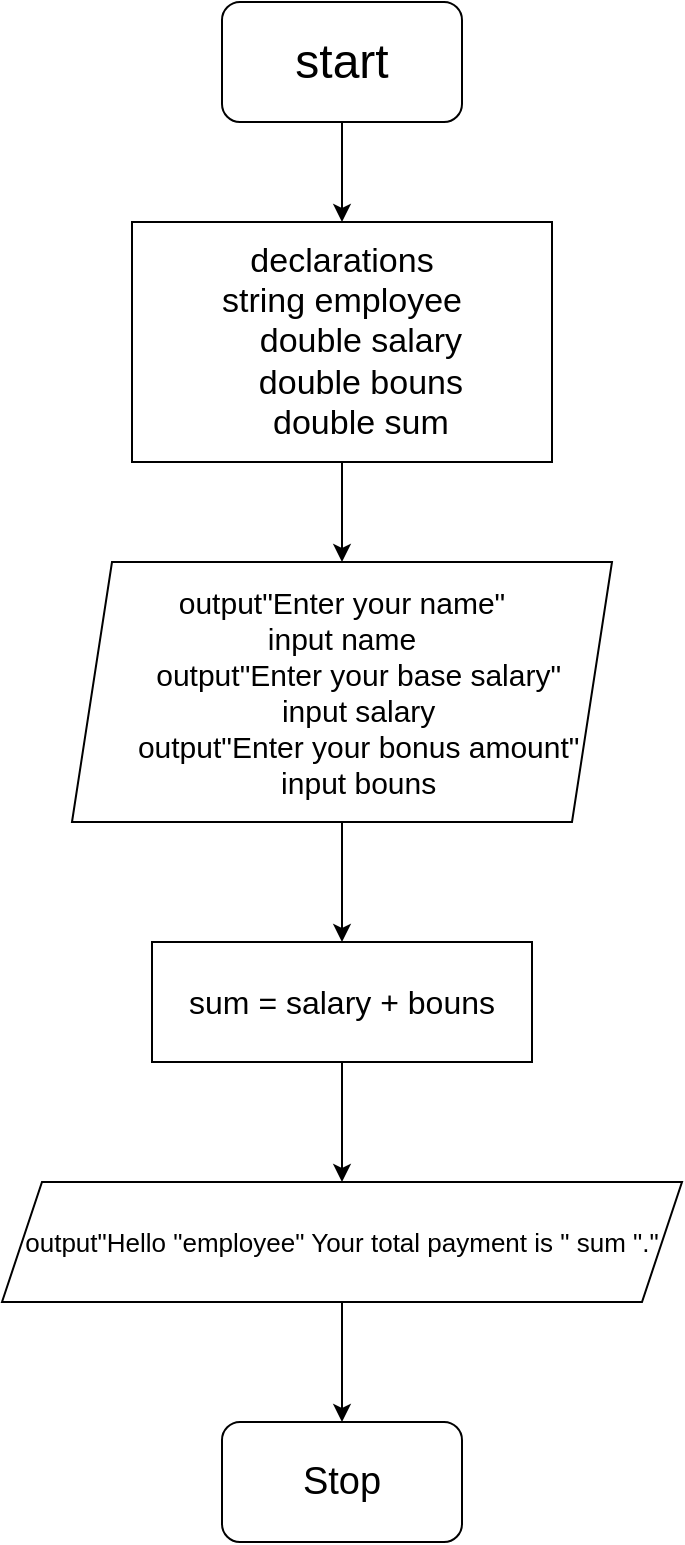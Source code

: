 <mxfile version="21.7.5" type="device">
  <diagram id="C5RBs43oDa-KdzZeNtuy" name="Page-1">
    <mxGraphModel dx="1761" dy="508" grid="1" gridSize="10" guides="1" tooltips="1" connect="1" arrows="1" fold="1" page="1" pageScale="1" pageWidth="827" pageHeight="1169" math="0" shadow="0">
      <root>
        <mxCell id="WIyWlLk6GJQsqaUBKTNV-0" />
        <mxCell id="WIyWlLk6GJQsqaUBKTNV-1" parent="WIyWlLk6GJQsqaUBKTNV-0" />
        <mxCell id="OA1qvTfWr_IC2GuMw6vp-3" value="" style="edgeStyle=orthogonalEdgeStyle;rounded=0;orthogonalLoop=1;jettySize=auto;html=1;" edge="1" parent="WIyWlLk6GJQsqaUBKTNV-1" source="OA1qvTfWr_IC2GuMw6vp-0" target="OA1qvTfWr_IC2GuMw6vp-2">
          <mxGeometry relative="1" as="geometry" />
        </mxCell>
        <mxCell id="OA1qvTfWr_IC2GuMw6vp-0" value="&lt;font style=&quot;font-size: 24px;&quot;&gt;start&lt;/font&gt;" style="rounded=1;whiteSpace=wrap;html=1;" vertex="1" parent="WIyWlLk6GJQsqaUBKTNV-1">
          <mxGeometry x="100" y="10" width="120" height="60" as="geometry" />
        </mxCell>
        <mxCell id="OA1qvTfWr_IC2GuMw6vp-5" style="edgeStyle=orthogonalEdgeStyle;rounded=0;orthogonalLoop=1;jettySize=auto;html=1;" edge="1" parent="WIyWlLk6GJQsqaUBKTNV-1" source="OA1qvTfWr_IC2GuMw6vp-2" target="OA1qvTfWr_IC2GuMw6vp-4">
          <mxGeometry relative="1" as="geometry" />
        </mxCell>
        <mxCell id="OA1qvTfWr_IC2GuMw6vp-2" value="&lt;div style=&quot;font-size: 17px;&quot;&gt;&lt;font style=&quot;font-size: 17px;&quot;&gt;declarations&lt;/font&gt;&lt;/div&gt;&lt;div style=&quot;font-size: 17px;&quot;&gt;&lt;font style=&quot;font-size: 17px;&quot;&gt;string employee&lt;span style=&quot;&quot;&gt;&lt;/span&gt;&lt;/font&gt;&lt;/div&gt;&lt;div style=&quot;font-size: 17px;&quot;&gt;&lt;span style=&quot;&quot;&gt;&lt;font style=&quot;font-size: 17px;&quot;&gt;&lt;span style=&quot;&quot;&gt;&lt;span style=&quot;white-space: pre;&quot;&gt;&amp;nbsp;&amp;nbsp;&amp;nbsp;&amp;nbsp;&lt;/span&gt;&lt;/span&gt;double salary&lt;/font&gt;&lt;/span&gt;&lt;/div&gt;&lt;div style=&quot;font-size: 17px;&quot;&gt;&lt;span style=&quot;&quot;&gt;&lt;font style=&quot;font-size: 17px;&quot;&gt;&lt;span style=&quot;&quot;&gt;&lt;span style=&quot;white-space: pre;&quot;&gt;&amp;nbsp;&amp;nbsp;&amp;nbsp;&amp;nbsp;&lt;/span&gt;&lt;/span&gt;double bouns&lt;/font&gt;&lt;/span&gt;&lt;/div&gt;&lt;div style=&quot;font-size: 17px;&quot;&gt;&lt;font style=&quot;font-size: 17px;&quot;&gt;&lt;span style=&quot;white-space: pre;&quot;&gt;&amp;nbsp;&amp;nbsp;&amp;nbsp;&amp;nbsp;&lt;/span&gt;double sum&lt;/font&gt;&lt;/div&gt;" style="rounded=0;whiteSpace=wrap;html=1;" vertex="1" parent="WIyWlLk6GJQsqaUBKTNV-1">
          <mxGeometry x="55" y="120" width="210" height="120" as="geometry" />
        </mxCell>
        <mxCell id="OA1qvTfWr_IC2GuMw6vp-7" style="edgeStyle=orthogonalEdgeStyle;rounded=0;orthogonalLoop=1;jettySize=auto;html=1;entryX=0.5;entryY=0;entryDx=0;entryDy=0;" edge="1" parent="WIyWlLk6GJQsqaUBKTNV-1" source="OA1qvTfWr_IC2GuMw6vp-4" target="OA1qvTfWr_IC2GuMw6vp-6">
          <mxGeometry relative="1" as="geometry" />
        </mxCell>
        <mxCell id="OA1qvTfWr_IC2GuMw6vp-4" value="&lt;div style=&quot;font-size: 15px;&quot;&gt;&lt;font style=&quot;font-size: 15px;&quot;&gt;output&quot;Enter your name&quot;&lt;/font&gt;&lt;/div&gt;&lt;div style=&quot;font-size: 15px;&quot;&gt;&lt;font style=&quot;font-size: 15px;&quot;&gt;input name&lt;span style=&quot;&quot;&gt;&lt;/span&gt;&lt;/font&gt;&lt;/div&gt;&lt;div style=&quot;font-size: 15px;&quot;&gt;&lt;span style=&quot;&quot;&gt;&lt;font style=&quot;font-size: 15px;&quot;&gt;&lt;span style=&quot;&quot;&gt;&lt;span style=&quot;white-space: pre;&quot;&gt;&amp;nbsp;&amp;nbsp;&amp;nbsp;&amp;nbsp;&lt;/span&gt;&lt;/span&gt;output&quot;Enter your base salary&quot;&lt;/font&gt;&lt;/span&gt;&lt;/div&gt;&lt;div style=&quot;font-size: 15px;&quot;&gt;&lt;span style=&quot;&quot;&gt;&lt;font style=&quot;font-size: 15px;&quot;&gt;&lt;span style=&quot;&quot;&gt;&lt;span style=&quot;white-space: pre;&quot;&gt;&amp;nbsp;&amp;nbsp;&amp;nbsp;&amp;nbsp;&lt;/span&gt;&lt;/span&gt;input salary&lt;/font&gt;&lt;/span&gt;&lt;/div&gt;&lt;div style=&quot;font-size: 15px;&quot;&gt;&lt;span style=&quot;&quot;&gt;&lt;font style=&quot;font-size: 15px;&quot;&gt;&lt;span style=&quot;&quot;&gt;&lt;span style=&quot;white-space: pre;&quot;&gt;&amp;nbsp;&amp;nbsp;&amp;nbsp;&amp;nbsp;&lt;/span&gt;&lt;/span&gt;output&quot;Enter your bonus amount&quot;&lt;/font&gt;&lt;/span&gt;&lt;/div&gt;&lt;div style=&quot;font-size: 15px;&quot;&gt;&lt;font style=&quot;font-size: 15px;&quot;&gt;&lt;span style=&quot;white-space: pre;&quot;&gt;&amp;nbsp;&amp;nbsp;&amp;nbsp;&amp;nbsp;&lt;/span&gt;input bouns&lt;/font&gt;&lt;/div&gt;" style="shape=parallelogram;perimeter=parallelogramPerimeter;whiteSpace=wrap;html=1;fixedSize=1;" vertex="1" parent="WIyWlLk6GJQsqaUBKTNV-1">
          <mxGeometry x="25" y="290" width="270" height="130" as="geometry" />
        </mxCell>
        <mxCell id="OA1qvTfWr_IC2GuMw6vp-9" style="edgeStyle=orthogonalEdgeStyle;rounded=0;orthogonalLoop=1;jettySize=auto;html=1;" edge="1" parent="WIyWlLk6GJQsqaUBKTNV-1" source="OA1qvTfWr_IC2GuMw6vp-6" target="OA1qvTfWr_IC2GuMw6vp-8">
          <mxGeometry relative="1" as="geometry" />
        </mxCell>
        <mxCell id="OA1qvTfWr_IC2GuMw6vp-6" value="&lt;font style=&quot;font-size: 16px;&quot;&gt;sum = salary + bouns&lt;/font&gt;" style="rounded=0;whiteSpace=wrap;html=1;" vertex="1" parent="WIyWlLk6GJQsqaUBKTNV-1">
          <mxGeometry x="65" y="480" width="190" height="60" as="geometry" />
        </mxCell>
        <mxCell id="OA1qvTfWr_IC2GuMw6vp-11" style="edgeStyle=orthogonalEdgeStyle;rounded=0;orthogonalLoop=1;jettySize=auto;html=1;entryX=0.5;entryY=0;entryDx=0;entryDy=0;" edge="1" parent="WIyWlLk6GJQsqaUBKTNV-1" source="OA1qvTfWr_IC2GuMw6vp-8" target="OA1qvTfWr_IC2GuMw6vp-10">
          <mxGeometry relative="1" as="geometry" />
        </mxCell>
        <mxCell id="OA1qvTfWr_IC2GuMw6vp-8" value="&lt;font style=&quot;font-size: 13px;&quot;&gt;output&quot;Hello &quot;employee&quot; Your total payment is &quot; sum &quot;.&quot;&lt;/font&gt;" style="shape=parallelogram;perimeter=parallelogramPerimeter;whiteSpace=wrap;html=1;fixedSize=1;" vertex="1" parent="WIyWlLk6GJQsqaUBKTNV-1">
          <mxGeometry x="-10" y="600" width="340" height="60" as="geometry" />
        </mxCell>
        <mxCell id="OA1qvTfWr_IC2GuMw6vp-10" value="&lt;font style=&quot;font-size: 19px;&quot;&gt;Stop&lt;/font&gt;" style="rounded=1;whiteSpace=wrap;html=1;" vertex="1" parent="WIyWlLk6GJQsqaUBKTNV-1">
          <mxGeometry x="100" y="720" width="120" height="60" as="geometry" />
        </mxCell>
      </root>
    </mxGraphModel>
  </diagram>
</mxfile>
